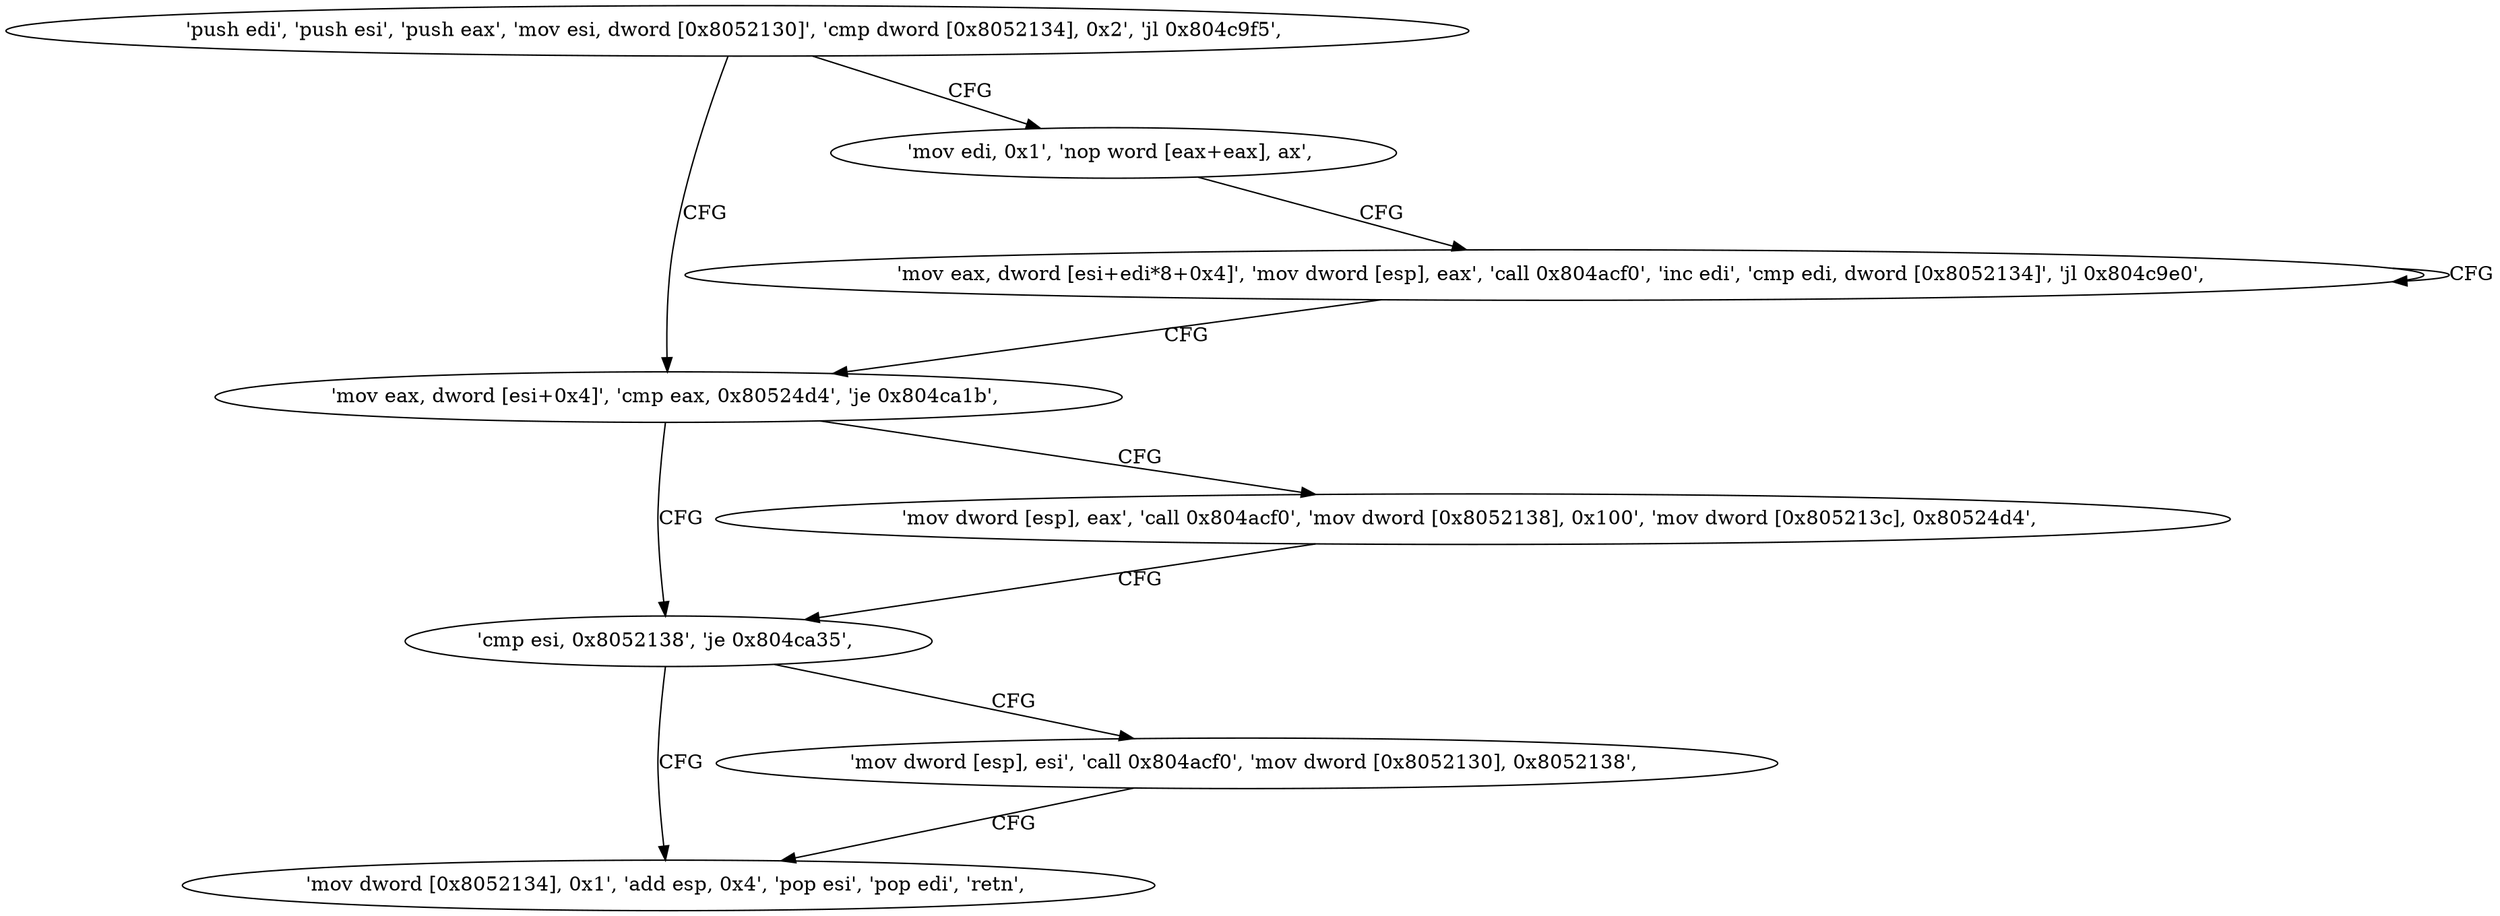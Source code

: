 digraph "func" {
"134531520" [label = "'push edi', 'push esi', 'push eax', 'mov esi, dword [0x8052130]', 'cmp dword [0x8052134], 0x2', 'jl 0x804c9f5', " ]
"134531573" [label = "'mov eax, dword [esi+0x4]', 'cmp eax, 0x80524d4', 'je 0x804ca1b', " ]
"134531538" [label = "'mov edi, 0x1', 'nop word [eax+eax], ax', " ]
"134531611" [label = "'cmp esi, 0x8052138', 'je 0x804ca35', " ]
"134531583" [label = "'mov dword [esp], eax', 'call 0x804acf0', 'mov dword [0x8052138], 0x100', 'mov dword [0x805213c], 0x80524d4', " ]
"134531552" [label = "'mov eax, dword [esi+edi*8+0x4]', 'mov dword [esp], eax', 'call 0x804acf0', 'inc edi', 'cmp edi, dword [0x8052134]', 'jl 0x804c9e0', " ]
"134531637" [label = "'mov dword [0x8052134], 0x1', 'add esp, 0x4', 'pop esi', 'pop edi', 'retn', " ]
"134531619" [label = "'mov dword [esp], esi', 'call 0x804acf0', 'mov dword [0x8052130], 0x8052138', " ]
"134531520" -> "134531573" [ label = "CFG" ]
"134531520" -> "134531538" [ label = "CFG" ]
"134531573" -> "134531611" [ label = "CFG" ]
"134531573" -> "134531583" [ label = "CFG" ]
"134531538" -> "134531552" [ label = "CFG" ]
"134531611" -> "134531637" [ label = "CFG" ]
"134531611" -> "134531619" [ label = "CFG" ]
"134531583" -> "134531611" [ label = "CFG" ]
"134531552" -> "134531552" [ label = "CFG" ]
"134531552" -> "134531573" [ label = "CFG" ]
"134531619" -> "134531637" [ label = "CFG" ]
}
